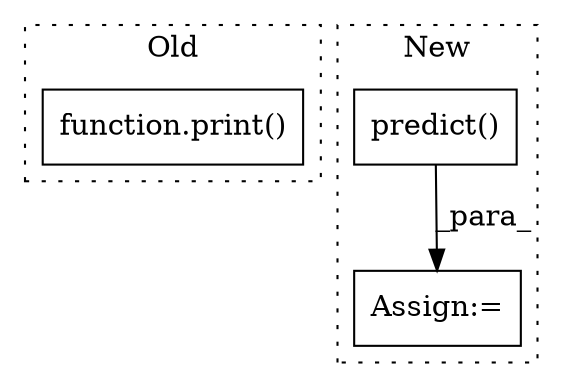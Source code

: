 digraph G {
subgraph cluster0 {
1 [label="function.print()" a="75" s="13119,13187" l="6,1" shape="box"];
label = "Old";
style="dotted";
}
subgraph cluster1 {
2 [label="predict()" a="75" s="11103" l="14" shape="box"];
3 [label="Assign:=" a="68" s="11072" l="3" shape="box"];
label = "New";
style="dotted";
}
2 -> 3 [label="_para_"];
}